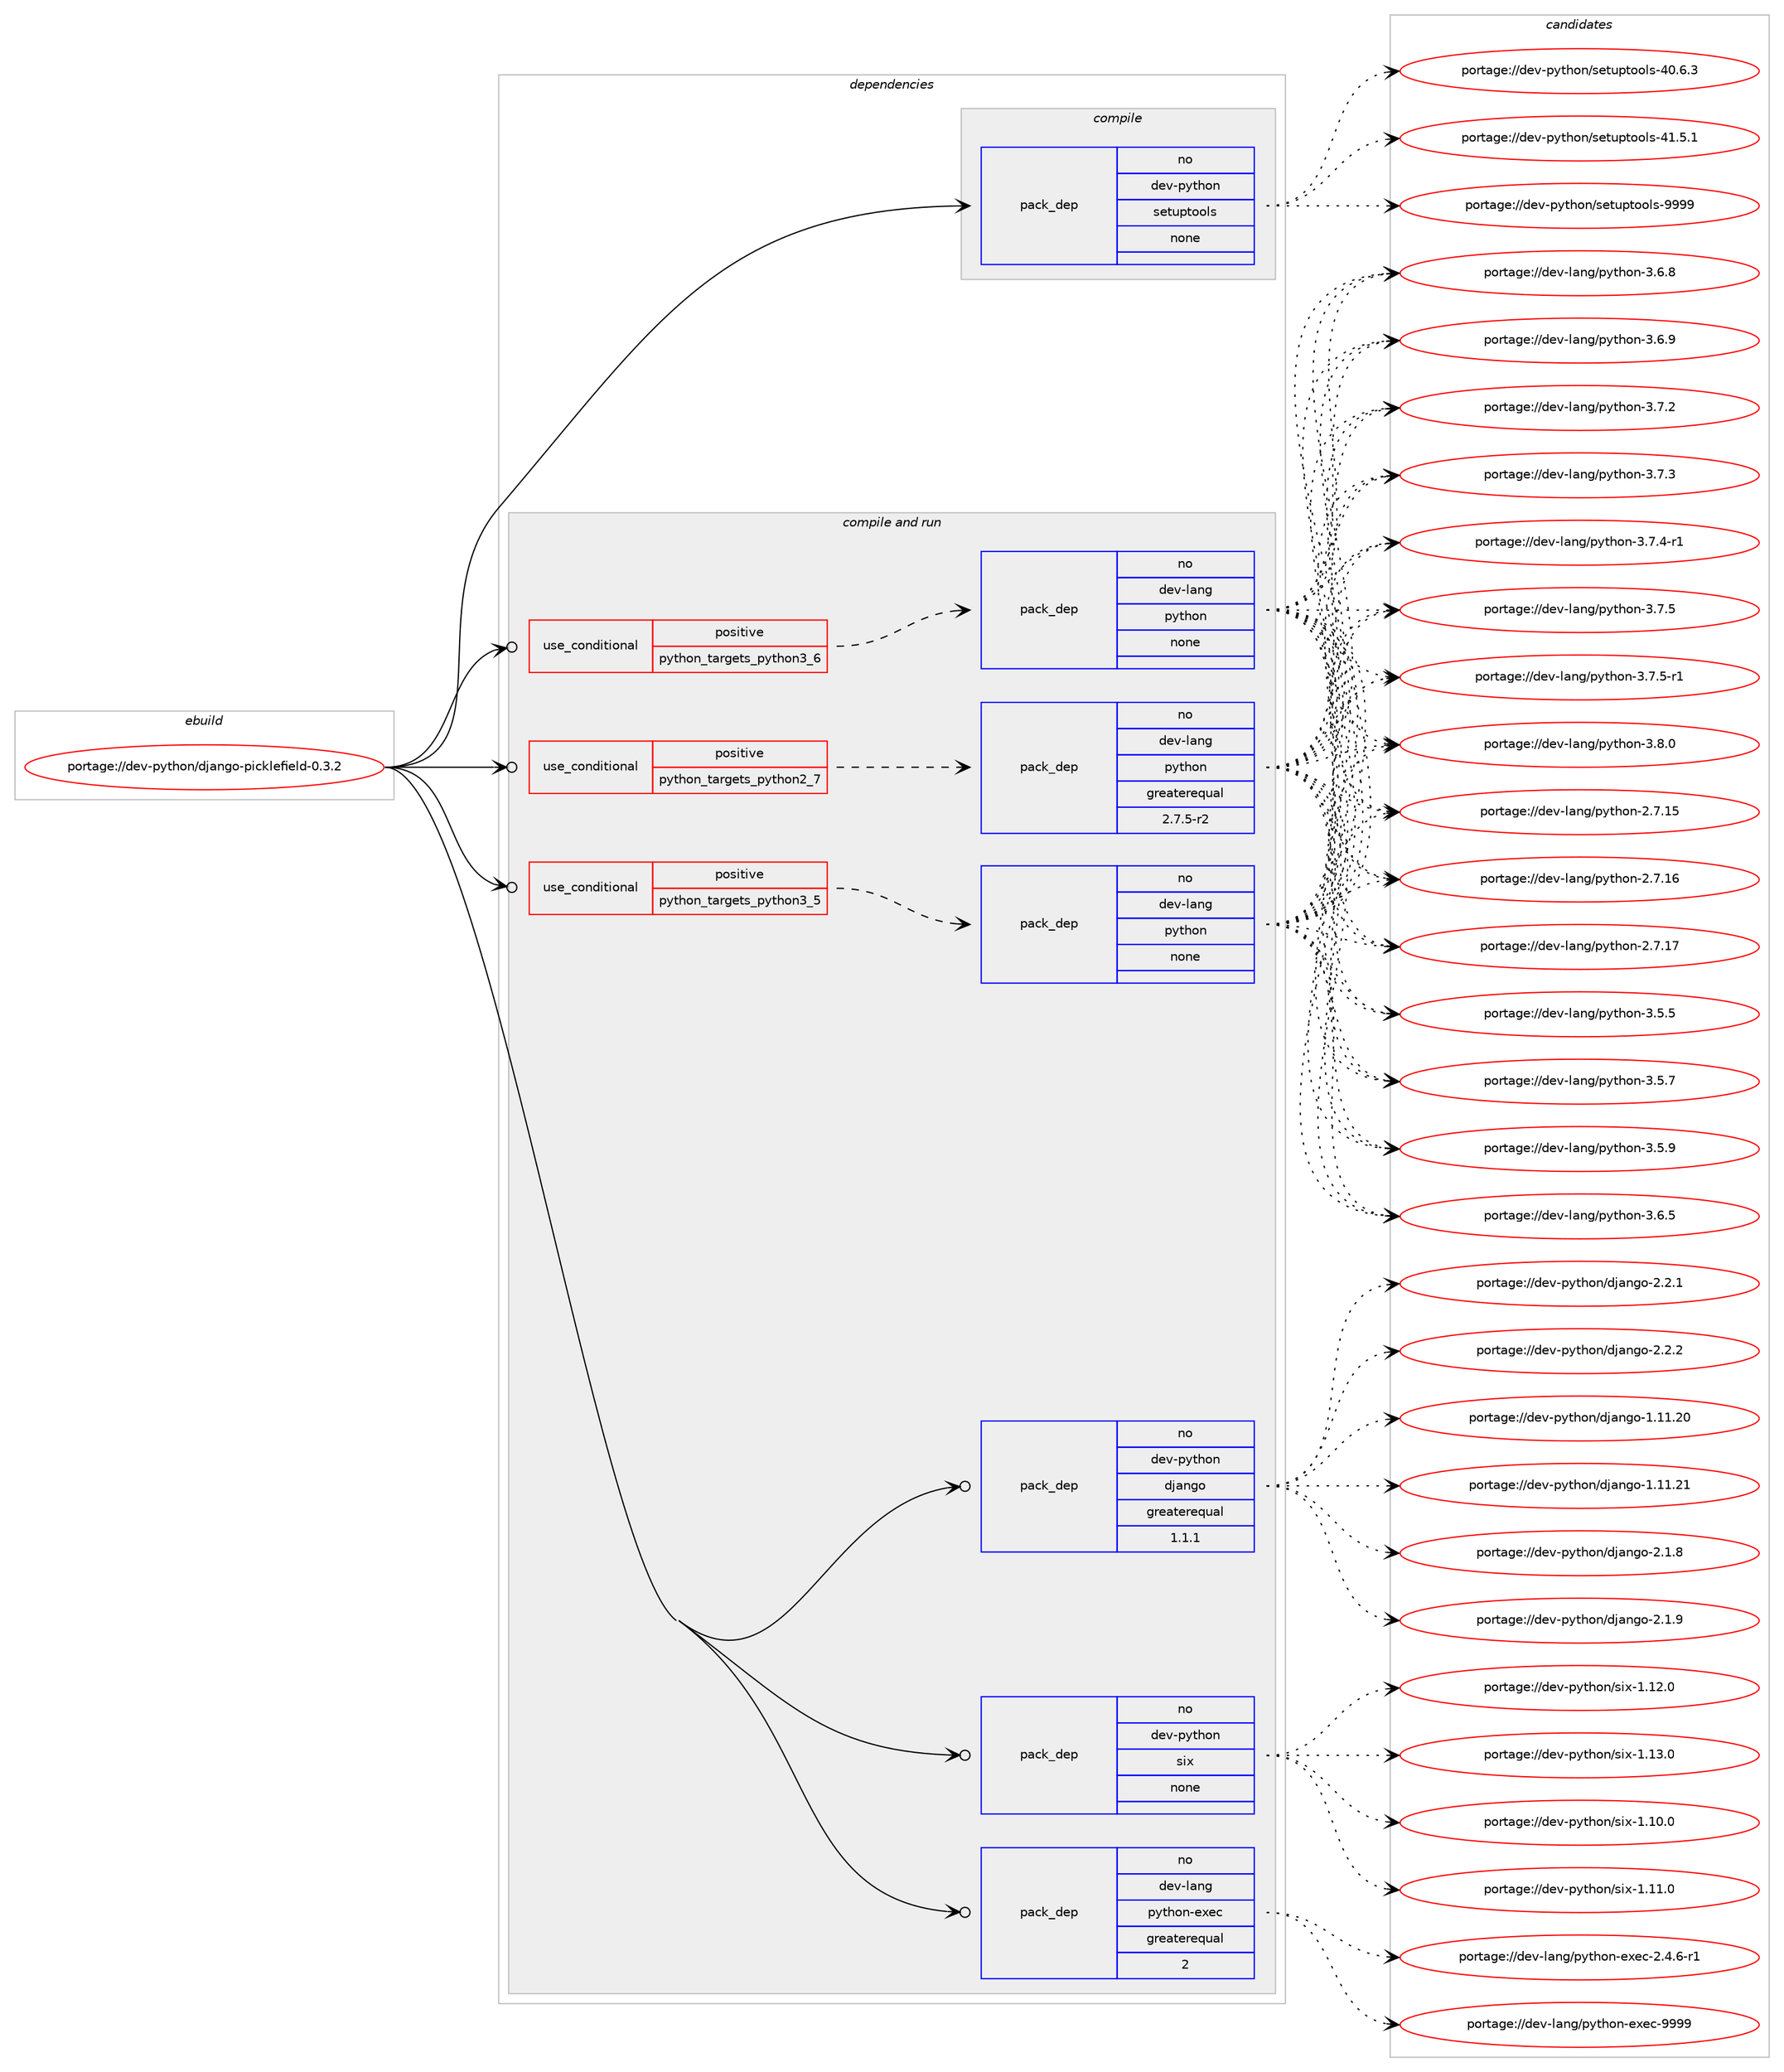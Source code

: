 digraph prolog {

# *************
# Graph options
# *************

newrank=true;
concentrate=true;
compound=true;
graph [rankdir=LR,fontname=Helvetica,fontsize=10,ranksep=1.5];#, ranksep=2.5, nodesep=0.2];
edge  [arrowhead=vee];
node  [fontname=Helvetica,fontsize=10];

# **********
# The ebuild
# **********

subgraph cluster_leftcol {
color=gray;
rank=same;
label=<<i>ebuild</i>>;
id [label="portage://dev-python/django-picklefield-0.3.2", color=red, width=4, href="../dev-python/django-picklefield-0.3.2.svg"];
}

# ****************
# The dependencies
# ****************

subgraph cluster_midcol {
color=gray;
label=<<i>dependencies</i>>;
subgraph cluster_compile {
fillcolor="#eeeeee";
style=filled;
label=<<i>compile</i>>;
subgraph pack105660 {
dependency136766 [label=<<TABLE BORDER="0" CELLBORDER="1" CELLSPACING="0" CELLPADDING="4" WIDTH="220"><TR><TD ROWSPAN="6" CELLPADDING="30">pack_dep</TD></TR><TR><TD WIDTH="110">no</TD></TR><TR><TD>dev-python</TD></TR><TR><TD>setuptools</TD></TR><TR><TD>none</TD></TR><TR><TD></TD></TR></TABLE>>, shape=none, color=blue];
}
id:e -> dependency136766:w [weight=20,style="solid",arrowhead="vee"];
}
subgraph cluster_compileandrun {
fillcolor="#eeeeee";
style=filled;
label=<<i>compile and run</i>>;
subgraph cond27789 {
dependency136767 [label=<<TABLE BORDER="0" CELLBORDER="1" CELLSPACING="0" CELLPADDING="4"><TR><TD ROWSPAN="3" CELLPADDING="10">use_conditional</TD></TR><TR><TD>positive</TD></TR><TR><TD>python_targets_python2_7</TD></TR></TABLE>>, shape=none, color=red];
subgraph pack105661 {
dependency136768 [label=<<TABLE BORDER="0" CELLBORDER="1" CELLSPACING="0" CELLPADDING="4" WIDTH="220"><TR><TD ROWSPAN="6" CELLPADDING="30">pack_dep</TD></TR><TR><TD WIDTH="110">no</TD></TR><TR><TD>dev-lang</TD></TR><TR><TD>python</TD></TR><TR><TD>greaterequal</TD></TR><TR><TD>2.7.5-r2</TD></TR></TABLE>>, shape=none, color=blue];
}
dependency136767:e -> dependency136768:w [weight=20,style="dashed",arrowhead="vee"];
}
id:e -> dependency136767:w [weight=20,style="solid",arrowhead="odotvee"];
subgraph cond27790 {
dependency136769 [label=<<TABLE BORDER="0" CELLBORDER="1" CELLSPACING="0" CELLPADDING="4"><TR><TD ROWSPAN="3" CELLPADDING="10">use_conditional</TD></TR><TR><TD>positive</TD></TR><TR><TD>python_targets_python3_5</TD></TR></TABLE>>, shape=none, color=red];
subgraph pack105662 {
dependency136770 [label=<<TABLE BORDER="0" CELLBORDER="1" CELLSPACING="0" CELLPADDING="4" WIDTH="220"><TR><TD ROWSPAN="6" CELLPADDING="30">pack_dep</TD></TR><TR><TD WIDTH="110">no</TD></TR><TR><TD>dev-lang</TD></TR><TR><TD>python</TD></TR><TR><TD>none</TD></TR><TR><TD></TD></TR></TABLE>>, shape=none, color=blue];
}
dependency136769:e -> dependency136770:w [weight=20,style="dashed",arrowhead="vee"];
}
id:e -> dependency136769:w [weight=20,style="solid",arrowhead="odotvee"];
subgraph cond27791 {
dependency136771 [label=<<TABLE BORDER="0" CELLBORDER="1" CELLSPACING="0" CELLPADDING="4"><TR><TD ROWSPAN="3" CELLPADDING="10">use_conditional</TD></TR><TR><TD>positive</TD></TR><TR><TD>python_targets_python3_6</TD></TR></TABLE>>, shape=none, color=red];
subgraph pack105663 {
dependency136772 [label=<<TABLE BORDER="0" CELLBORDER="1" CELLSPACING="0" CELLPADDING="4" WIDTH="220"><TR><TD ROWSPAN="6" CELLPADDING="30">pack_dep</TD></TR><TR><TD WIDTH="110">no</TD></TR><TR><TD>dev-lang</TD></TR><TR><TD>python</TD></TR><TR><TD>none</TD></TR><TR><TD></TD></TR></TABLE>>, shape=none, color=blue];
}
dependency136771:e -> dependency136772:w [weight=20,style="dashed",arrowhead="vee"];
}
id:e -> dependency136771:w [weight=20,style="solid",arrowhead="odotvee"];
subgraph pack105664 {
dependency136773 [label=<<TABLE BORDER="0" CELLBORDER="1" CELLSPACING="0" CELLPADDING="4" WIDTH="220"><TR><TD ROWSPAN="6" CELLPADDING="30">pack_dep</TD></TR><TR><TD WIDTH="110">no</TD></TR><TR><TD>dev-lang</TD></TR><TR><TD>python-exec</TD></TR><TR><TD>greaterequal</TD></TR><TR><TD>2</TD></TR></TABLE>>, shape=none, color=blue];
}
id:e -> dependency136773:w [weight=20,style="solid",arrowhead="odotvee"];
subgraph pack105665 {
dependency136774 [label=<<TABLE BORDER="0" CELLBORDER="1" CELLSPACING="0" CELLPADDING="4" WIDTH="220"><TR><TD ROWSPAN="6" CELLPADDING="30">pack_dep</TD></TR><TR><TD WIDTH="110">no</TD></TR><TR><TD>dev-python</TD></TR><TR><TD>django</TD></TR><TR><TD>greaterequal</TD></TR><TR><TD>1.1.1</TD></TR></TABLE>>, shape=none, color=blue];
}
id:e -> dependency136774:w [weight=20,style="solid",arrowhead="odotvee"];
subgraph pack105666 {
dependency136775 [label=<<TABLE BORDER="0" CELLBORDER="1" CELLSPACING="0" CELLPADDING="4" WIDTH="220"><TR><TD ROWSPAN="6" CELLPADDING="30">pack_dep</TD></TR><TR><TD WIDTH="110">no</TD></TR><TR><TD>dev-python</TD></TR><TR><TD>six</TD></TR><TR><TD>none</TD></TR><TR><TD></TD></TR></TABLE>>, shape=none, color=blue];
}
id:e -> dependency136775:w [weight=20,style="solid",arrowhead="odotvee"];
}
subgraph cluster_run {
fillcolor="#eeeeee";
style=filled;
label=<<i>run</i>>;
}
}

# **************
# The candidates
# **************

subgraph cluster_choices {
rank=same;
color=gray;
label=<<i>candidates</i>>;

subgraph choice105660 {
color=black;
nodesep=1;
choiceportage100101118451121211161041111104711510111611711211611111110811545524846544651 [label="portage://dev-python/setuptools-40.6.3", color=red, width=4,href="../dev-python/setuptools-40.6.3.svg"];
choiceportage100101118451121211161041111104711510111611711211611111110811545524946534649 [label="portage://dev-python/setuptools-41.5.1", color=red, width=4,href="../dev-python/setuptools-41.5.1.svg"];
choiceportage10010111845112121116104111110471151011161171121161111111081154557575757 [label="portage://dev-python/setuptools-9999", color=red, width=4,href="../dev-python/setuptools-9999.svg"];
dependency136766:e -> choiceportage100101118451121211161041111104711510111611711211611111110811545524846544651:w [style=dotted,weight="100"];
dependency136766:e -> choiceportage100101118451121211161041111104711510111611711211611111110811545524946534649:w [style=dotted,weight="100"];
dependency136766:e -> choiceportage10010111845112121116104111110471151011161171121161111111081154557575757:w [style=dotted,weight="100"];
}
subgraph choice105661 {
color=black;
nodesep=1;
choiceportage10010111845108971101034711212111610411111045504655464953 [label="portage://dev-lang/python-2.7.15", color=red, width=4,href="../dev-lang/python-2.7.15.svg"];
choiceportage10010111845108971101034711212111610411111045504655464954 [label="portage://dev-lang/python-2.7.16", color=red, width=4,href="../dev-lang/python-2.7.16.svg"];
choiceportage10010111845108971101034711212111610411111045504655464955 [label="portage://dev-lang/python-2.7.17", color=red, width=4,href="../dev-lang/python-2.7.17.svg"];
choiceportage100101118451089711010347112121116104111110455146534653 [label="portage://dev-lang/python-3.5.5", color=red, width=4,href="../dev-lang/python-3.5.5.svg"];
choiceportage100101118451089711010347112121116104111110455146534655 [label="portage://dev-lang/python-3.5.7", color=red, width=4,href="../dev-lang/python-3.5.7.svg"];
choiceportage100101118451089711010347112121116104111110455146534657 [label="portage://dev-lang/python-3.5.9", color=red, width=4,href="../dev-lang/python-3.5.9.svg"];
choiceportage100101118451089711010347112121116104111110455146544653 [label="portage://dev-lang/python-3.6.5", color=red, width=4,href="../dev-lang/python-3.6.5.svg"];
choiceportage100101118451089711010347112121116104111110455146544656 [label="portage://dev-lang/python-3.6.8", color=red, width=4,href="../dev-lang/python-3.6.8.svg"];
choiceportage100101118451089711010347112121116104111110455146544657 [label="portage://dev-lang/python-3.6.9", color=red, width=4,href="../dev-lang/python-3.6.9.svg"];
choiceportage100101118451089711010347112121116104111110455146554650 [label="portage://dev-lang/python-3.7.2", color=red, width=4,href="../dev-lang/python-3.7.2.svg"];
choiceportage100101118451089711010347112121116104111110455146554651 [label="portage://dev-lang/python-3.7.3", color=red, width=4,href="../dev-lang/python-3.7.3.svg"];
choiceportage1001011184510897110103471121211161041111104551465546524511449 [label="portage://dev-lang/python-3.7.4-r1", color=red, width=4,href="../dev-lang/python-3.7.4-r1.svg"];
choiceportage100101118451089711010347112121116104111110455146554653 [label="portage://dev-lang/python-3.7.5", color=red, width=4,href="../dev-lang/python-3.7.5.svg"];
choiceportage1001011184510897110103471121211161041111104551465546534511449 [label="portage://dev-lang/python-3.7.5-r1", color=red, width=4,href="../dev-lang/python-3.7.5-r1.svg"];
choiceportage100101118451089711010347112121116104111110455146564648 [label="portage://dev-lang/python-3.8.0", color=red, width=4,href="../dev-lang/python-3.8.0.svg"];
dependency136768:e -> choiceportage10010111845108971101034711212111610411111045504655464953:w [style=dotted,weight="100"];
dependency136768:e -> choiceportage10010111845108971101034711212111610411111045504655464954:w [style=dotted,weight="100"];
dependency136768:e -> choiceportage10010111845108971101034711212111610411111045504655464955:w [style=dotted,weight="100"];
dependency136768:e -> choiceportage100101118451089711010347112121116104111110455146534653:w [style=dotted,weight="100"];
dependency136768:e -> choiceportage100101118451089711010347112121116104111110455146534655:w [style=dotted,weight="100"];
dependency136768:e -> choiceportage100101118451089711010347112121116104111110455146534657:w [style=dotted,weight="100"];
dependency136768:e -> choiceportage100101118451089711010347112121116104111110455146544653:w [style=dotted,weight="100"];
dependency136768:e -> choiceportage100101118451089711010347112121116104111110455146544656:w [style=dotted,weight="100"];
dependency136768:e -> choiceportage100101118451089711010347112121116104111110455146544657:w [style=dotted,weight="100"];
dependency136768:e -> choiceportage100101118451089711010347112121116104111110455146554650:w [style=dotted,weight="100"];
dependency136768:e -> choiceportage100101118451089711010347112121116104111110455146554651:w [style=dotted,weight="100"];
dependency136768:e -> choiceportage1001011184510897110103471121211161041111104551465546524511449:w [style=dotted,weight="100"];
dependency136768:e -> choiceportage100101118451089711010347112121116104111110455146554653:w [style=dotted,weight="100"];
dependency136768:e -> choiceportage1001011184510897110103471121211161041111104551465546534511449:w [style=dotted,weight="100"];
dependency136768:e -> choiceportage100101118451089711010347112121116104111110455146564648:w [style=dotted,weight="100"];
}
subgraph choice105662 {
color=black;
nodesep=1;
choiceportage10010111845108971101034711212111610411111045504655464953 [label="portage://dev-lang/python-2.7.15", color=red, width=4,href="../dev-lang/python-2.7.15.svg"];
choiceportage10010111845108971101034711212111610411111045504655464954 [label="portage://dev-lang/python-2.7.16", color=red, width=4,href="../dev-lang/python-2.7.16.svg"];
choiceportage10010111845108971101034711212111610411111045504655464955 [label="portage://dev-lang/python-2.7.17", color=red, width=4,href="../dev-lang/python-2.7.17.svg"];
choiceportage100101118451089711010347112121116104111110455146534653 [label="portage://dev-lang/python-3.5.5", color=red, width=4,href="../dev-lang/python-3.5.5.svg"];
choiceportage100101118451089711010347112121116104111110455146534655 [label="portage://dev-lang/python-3.5.7", color=red, width=4,href="../dev-lang/python-3.5.7.svg"];
choiceportage100101118451089711010347112121116104111110455146534657 [label="portage://dev-lang/python-3.5.9", color=red, width=4,href="../dev-lang/python-3.5.9.svg"];
choiceportage100101118451089711010347112121116104111110455146544653 [label="portage://dev-lang/python-3.6.5", color=red, width=4,href="../dev-lang/python-3.6.5.svg"];
choiceportage100101118451089711010347112121116104111110455146544656 [label="portage://dev-lang/python-3.6.8", color=red, width=4,href="../dev-lang/python-3.6.8.svg"];
choiceportage100101118451089711010347112121116104111110455146544657 [label="portage://dev-lang/python-3.6.9", color=red, width=4,href="../dev-lang/python-3.6.9.svg"];
choiceportage100101118451089711010347112121116104111110455146554650 [label="portage://dev-lang/python-3.7.2", color=red, width=4,href="../dev-lang/python-3.7.2.svg"];
choiceportage100101118451089711010347112121116104111110455146554651 [label="portage://dev-lang/python-3.7.3", color=red, width=4,href="../dev-lang/python-3.7.3.svg"];
choiceportage1001011184510897110103471121211161041111104551465546524511449 [label="portage://dev-lang/python-3.7.4-r1", color=red, width=4,href="../dev-lang/python-3.7.4-r1.svg"];
choiceportage100101118451089711010347112121116104111110455146554653 [label="portage://dev-lang/python-3.7.5", color=red, width=4,href="../dev-lang/python-3.7.5.svg"];
choiceportage1001011184510897110103471121211161041111104551465546534511449 [label="portage://dev-lang/python-3.7.5-r1", color=red, width=4,href="../dev-lang/python-3.7.5-r1.svg"];
choiceportage100101118451089711010347112121116104111110455146564648 [label="portage://dev-lang/python-3.8.0", color=red, width=4,href="../dev-lang/python-3.8.0.svg"];
dependency136770:e -> choiceportage10010111845108971101034711212111610411111045504655464953:w [style=dotted,weight="100"];
dependency136770:e -> choiceportage10010111845108971101034711212111610411111045504655464954:w [style=dotted,weight="100"];
dependency136770:e -> choiceportage10010111845108971101034711212111610411111045504655464955:w [style=dotted,weight="100"];
dependency136770:e -> choiceportage100101118451089711010347112121116104111110455146534653:w [style=dotted,weight="100"];
dependency136770:e -> choiceportage100101118451089711010347112121116104111110455146534655:w [style=dotted,weight="100"];
dependency136770:e -> choiceportage100101118451089711010347112121116104111110455146534657:w [style=dotted,weight="100"];
dependency136770:e -> choiceportage100101118451089711010347112121116104111110455146544653:w [style=dotted,weight="100"];
dependency136770:e -> choiceportage100101118451089711010347112121116104111110455146544656:w [style=dotted,weight="100"];
dependency136770:e -> choiceportage100101118451089711010347112121116104111110455146544657:w [style=dotted,weight="100"];
dependency136770:e -> choiceportage100101118451089711010347112121116104111110455146554650:w [style=dotted,weight="100"];
dependency136770:e -> choiceportage100101118451089711010347112121116104111110455146554651:w [style=dotted,weight="100"];
dependency136770:e -> choiceportage1001011184510897110103471121211161041111104551465546524511449:w [style=dotted,weight="100"];
dependency136770:e -> choiceportage100101118451089711010347112121116104111110455146554653:w [style=dotted,weight="100"];
dependency136770:e -> choiceportage1001011184510897110103471121211161041111104551465546534511449:w [style=dotted,weight="100"];
dependency136770:e -> choiceportage100101118451089711010347112121116104111110455146564648:w [style=dotted,weight="100"];
}
subgraph choice105663 {
color=black;
nodesep=1;
choiceportage10010111845108971101034711212111610411111045504655464953 [label="portage://dev-lang/python-2.7.15", color=red, width=4,href="../dev-lang/python-2.7.15.svg"];
choiceportage10010111845108971101034711212111610411111045504655464954 [label="portage://dev-lang/python-2.7.16", color=red, width=4,href="../dev-lang/python-2.7.16.svg"];
choiceportage10010111845108971101034711212111610411111045504655464955 [label="portage://dev-lang/python-2.7.17", color=red, width=4,href="../dev-lang/python-2.7.17.svg"];
choiceportage100101118451089711010347112121116104111110455146534653 [label="portage://dev-lang/python-3.5.5", color=red, width=4,href="../dev-lang/python-3.5.5.svg"];
choiceportage100101118451089711010347112121116104111110455146534655 [label="portage://dev-lang/python-3.5.7", color=red, width=4,href="../dev-lang/python-3.5.7.svg"];
choiceportage100101118451089711010347112121116104111110455146534657 [label="portage://dev-lang/python-3.5.9", color=red, width=4,href="../dev-lang/python-3.5.9.svg"];
choiceportage100101118451089711010347112121116104111110455146544653 [label="portage://dev-lang/python-3.6.5", color=red, width=4,href="../dev-lang/python-3.6.5.svg"];
choiceportage100101118451089711010347112121116104111110455146544656 [label="portage://dev-lang/python-3.6.8", color=red, width=4,href="../dev-lang/python-3.6.8.svg"];
choiceportage100101118451089711010347112121116104111110455146544657 [label="portage://dev-lang/python-3.6.9", color=red, width=4,href="../dev-lang/python-3.6.9.svg"];
choiceportage100101118451089711010347112121116104111110455146554650 [label="portage://dev-lang/python-3.7.2", color=red, width=4,href="../dev-lang/python-3.7.2.svg"];
choiceportage100101118451089711010347112121116104111110455146554651 [label="portage://dev-lang/python-3.7.3", color=red, width=4,href="../dev-lang/python-3.7.3.svg"];
choiceportage1001011184510897110103471121211161041111104551465546524511449 [label="portage://dev-lang/python-3.7.4-r1", color=red, width=4,href="../dev-lang/python-3.7.4-r1.svg"];
choiceportage100101118451089711010347112121116104111110455146554653 [label="portage://dev-lang/python-3.7.5", color=red, width=4,href="../dev-lang/python-3.7.5.svg"];
choiceportage1001011184510897110103471121211161041111104551465546534511449 [label="portage://dev-lang/python-3.7.5-r1", color=red, width=4,href="../dev-lang/python-3.7.5-r1.svg"];
choiceportage100101118451089711010347112121116104111110455146564648 [label="portage://dev-lang/python-3.8.0", color=red, width=4,href="../dev-lang/python-3.8.0.svg"];
dependency136772:e -> choiceportage10010111845108971101034711212111610411111045504655464953:w [style=dotted,weight="100"];
dependency136772:e -> choiceportage10010111845108971101034711212111610411111045504655464954:w [style=dotted,weight="100"];
dependency136772:e -> choiceportage10010111845108971101034711212111610411111045504655464955:w [style=dotted,weight="100"];
dependency136772:e -> choiceportage100101118451089711010347112121116104111110455146534653:w [style=dotted,weight="100"];
dependency136772:e -> choiceportage100101118451089711010347112121116104111110455146534655:w [style=dotted,weight="100"];
dependency136772:e -> choiceportage100101118451089711010347112121116104111110455146534657:w [style=dotted,weight="100"];
dependency136772:e -> choiceportage100101118451089711010347112121116104111110455146544653:w [style=dotted,weight="100"];
dependency136772:e -> choiceportage100101118451089711010347112121116104111110455146544656:w [style=dotted,weight="100"];
dependency136772:e -> choiceportage100101118451089711010347112121116104111110455146544657:w [style=dotted,weight="100"];
dependency136772:e -> choiceportage100101118451089711010347112121116104111110455146554650:w [style=dotted,weight="100"];
dependency136772:e -> choiceportage100101118451089711010347112121116104111110455146554651:w [style=dotted,weight="100"];
dependency136772:e -> choiceportage1001011184510897110103471121211161041111104551465546524511449:w [style=dotted,weight="100"];
dependency136772:e -> choiceportage100101118451089711010347112121116104111110455146554653:w [style=dotted,weight="100"];
dependency136772:e -> choiceportage1001011184510897110103471121211161041111104551465546534511449:w [style=dotted,weight="100"];
dependency136772:e -> choiceportage100101118451089711010347112121116104111110455146564648:w [style=dotted,weight="100"];
}
subgraph choice105664 {
color=black;
nodesep=1;
choiceportage10010111845108971101034711212111610411111045101120101994550465246544511449 [label="portage://dev-lang/python-exec-2.4.6-r1", color=red, width=4,href="../dev-lang/python-exec-2.4.6-r1.svg"];
choiceportage10010111845108971101034711212111610411111045101120101994557575757 [label="portage://dev-lang/python-exec-9999", color=red, width=4,href="../dev-lang/python-exec-9999.svg"];
dependency136773:e -> choiceportage10010111845108971101034711212111610411111045101120101994550465246544511449:w [style=dotted,weight="100"];
dependency136773:e -> choiceportage10010111845108971101034711212111610411111045101120101994557575757:w [style=dotted,weight="100"];
}
subgraph choice105665 {
color=black;
nodesep=1;
choiceportage1001011184511212111610411111047100106971101031114549464949465048 [label="portage://dev-python/django-1.11.20", color=red, width=4,href="../dev-python/django-1.11.20.svg"];
choiceportage1001011184511212111610411111047100106971101031114549464949465049 [label="portage://dev-python/django-1.11.21", color=red, width=4,href="../dev-python/django-1.11.21.svg"];
choiceportage100101118451121211161041111104710010697110103111455046494656 [label="portage://dev-python/django-2.1.8", color=red, width=4,href="../dev-python/django-2.1.8.svg"];
choiceportage100101118451121211161041111104710010697110103111455046494657 [label="portage://dev-python/django-2.1.9", color=red, width=4,href="../dev-python/django-2.1.9.svg"];
choiceportage100101118451121211161041111104710010697110103111455046504649 [label="portage://dev-python/django-2.2.1", color=red, width=4,href="../dev-python/django-2.2.1.svg"];
choiceportage100101118451121211161041111104710010697110103111455046504650 [label="portage://dev-python/django-2.2.2", color=red, width=4,href="../dev-python/django-2.2.2.svg"];
dependency136774:e -> choiceportage1001011184511212111610411111047100106971101031114549464949465048:w [style=dotted,weight="100"];
dependency136774:e -> choiceportage1001011184511212111610411111047100106971101031114549464949465049:w [style=dotted,weight="100"];
dependency136774:e -> choiceportage100101118451121211161041111104710010697110103111455046494656:w [style=dotted,weight="100"];
dependency136774:e -> choiceportage100101118451121211161041111104710010697110103111455046494657:w [style=dotted,weight="100"];
dependency136774:e -> choiceportage100101118451121211161041111104710010697110103111455046504649:w [style=dotted,weight="100"];
dependency136774:e -> choiceportage100101118451121211161041111104710010697110103111455046504650:w [style=dotted,weight="100"];
}
subgraph choice105666 {
color=black;
nodesep=1;
choiceportage100101118451121211161041111104711510512045494649484648 [label="portage://dev-python/six-1.10.0", color=red, width=4,href="../dev-python/six-1.10.0.svg"];
choiceportage100101118451121211161041111104711510512045494649494648 [label="portage://dev-python/six-1.11.0", color=red, width=4,href="../dev-python/six-1.11.0.svg"];
choiceportage100101118451121211161041111104711510512045494649504648 [label="portage://dev-python/six-1.12.0", color=red, width=4,href="../dev-python/six-1.12.0.svg"];
choiceportage100101118451121211161041111104711510512045494649514648 [label="portage://dev-python/six-1.13.0", color=red, width=4,href="../dev-python/six-1.13.0.svg"];
dependency136775:e -> choiceportage100101118451121211161041111104711510512045494649484648:w [style=dotted,weight="100"];
dependency136775:e -> choiceportage100101118451121211161041111104711510512045494649494648:w [style=dotted,weight="100"];
dependency136775:e -> choiceportage100101118451121211161041111104711510512045494649504648:w [style=dotted,weight="100"];
dependency136775:e -> choiceportage100101118451121211161041111104711510512045494649514648:w [style=dotted,weight="100"];
}
}

}
